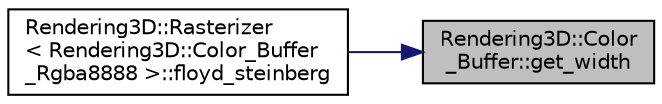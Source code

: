 digraph "Rendering3D::Color_Buffer::get_width"
{
 // LATEX_PDF_SIZE
  edge [fontname="Helvetica",fontsize="10",labelfontname="Helvetica",labelfontsize="10"];
  node [fontname="Helvetica",fontsize="10",shape=record];
  rankdir="RL";
  Node1 [label="Rendering3D::Color\l_Buffer::get_width",height=0.2,width=0.4,color="black", fillcolor="grey75", style="filled", fontcolor="black",tooltip=" "];
  Node1 -> Node2 [dir="back",color="midnightblue",fontsize="10",style="solid",fontname="Helvetica"];
  Node2 [label="Rendering3D::Rasterizer\l\< Rendering3D::Color_Buffer\l_Rgba8888 \>::floyd_steinberg",height=0.2,width=0.4,color="black", fillcolor="white", style="filled",URL="$class_rendering3_d_1_1_rasterizer.html#a7c2ab7be6d80488a3eb4b1ae6c6e6485",tooltip="Apply floyd steinberg dithering."];
}
